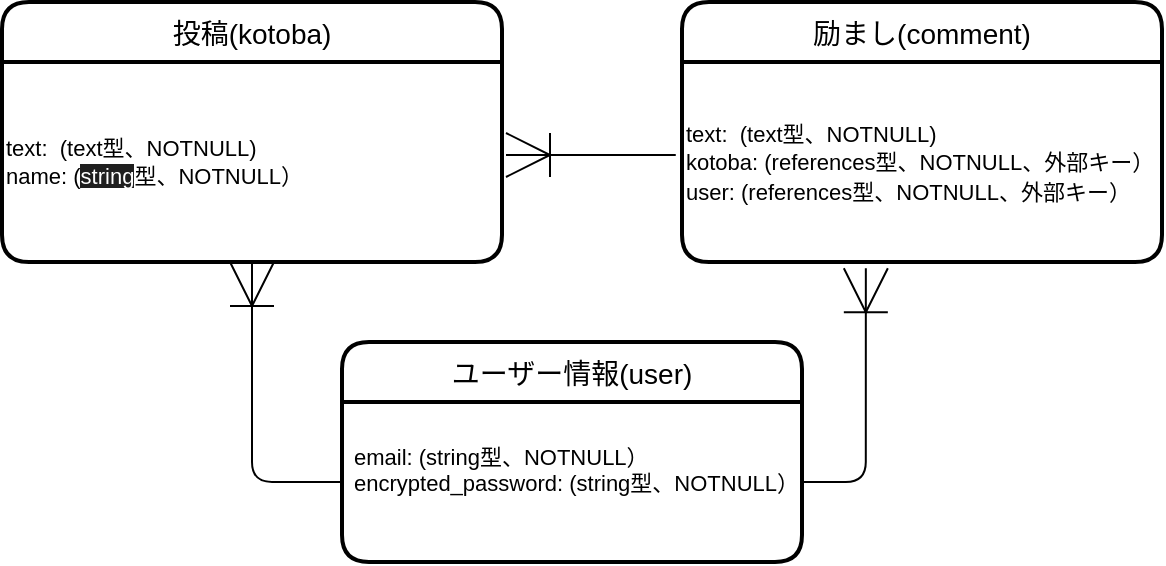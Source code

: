<mxfile>
    <diagram id="6SOgEylUuF8gjH2gtNq5" name="ページ1">
        <mxGraphModel dx="1403" dy="427" grid="1" gridSize="10" guides="1" tooltips="1" connect="1" arrows="1" fold="1" page="1" pageScale="1" pageWidth="827" pageHeight="1169" math="0" shadow="0">
            <root>
                <mxCell id="0"/>
                <mxCell id="1" parent="0"/>
                <mxCell id="2" value="投稿(kotoba)" style="swimlane;childLayout=stackLayout;horizontal=1;startSize=30;horizontalStack=0;rounded=1;fontSize=14;fontStyle=0;strokeWidth=2;resizeParent=0;resizeLast=1;shadow=0;dashed=0;align=center;" vertex="1" parent="1">
                    <mxGeometry x="-820" y="130" width="250" height="130" as="geometry"/>
                </mxCell>
                <mxCell id="9" value="text:&amp;nbsp;&amp;nbsp;(text型、NOTNULL)&lt;br&gt;name: (&lt;font color=&quot;#ffffff&quot;&gt;&lt;span style=&quot;background-color: rgb(31, 31, 31);&quot;&gt;string&lt;/span&gt;&lt;/font&gt;&lt;span style=&quot;background-color: initial;&quot;&gt;型、NOTNULL）&lt;/span&gt;" style="text;html=1;align=left;verticalAlign=middle;resizable=0;points=[];autosize=1;strokeColor=none;fillColor=none;fontSize=11;" vertex="1" parent="2">
                    <mxGeometry y="30" width="250" height="100" as="geometry"/>
                </mxCell>
                <mxCell id="4" value="ユーザー情報(user)" style="swimlane;childLayout=stackLayout;horizontal=1;startSize=30;horizontalStack=0;rounded=1;fontSize=14;fontStyle=0;strokeWidth=2;resizeParent=0;resizeLast=1;shadow=0;dashed=0;align=center;" vertex="1" parent="1">
                    <mxGeometry x="-650" y="300" width="230" height="110" as="geometry"/>
                </mxCell>
                <mxCell id="5" value="email: (string型、NOTNULL）&#10;encrypted_password: (string型、NOTNULL）&#10;" style="align=left;strokeColor=none;fillColor=none;spacingLeft=4;fontSize=11;verticalAlign=middle;resizable=0;rotatable=0;part=1;fontFamily=Helvetica;" vertex="1" parent="4">
                    <mxGeometry y="30" width="230" height="80" as="geometry"/>
                </mxCell>
                <mxCell id="6" value="励まし(comment)" style="swimlane;childLayout=stackLayout;horizontal=1;startSize=30;horizontalStack=0;rounded=1;fontSize=14;fontStyle=0;strokeWidth=2;resizeParent=0;resizeLast=1;shadow=0;dashed=0;align=center;" vertex="1" parent="1">
                    <mxGeometry x="-480" y="130" width="240" height="130" as="geometry"/>
                </mxCell>
                <mxCell id="8" value="&lt;font style=&quot;font-size: 11px;&quot;&gt;&lt;span style=&quot;&quot;&gt;text:&amp;nbsp;&amp;nbsp;(text型、NOTNULL)&lt;br&gt;&lt;/span&gt;kotoba: (references型、NOTNULL、外部キー）&lt;br&gt;&lt;/font&gt;&lt;span style=&quot;font-size: 11px;&quot;&gt;user: (references型、NOTNULL、外部キー）&lt;/span&gt;&lt;span style=&quot;&quot;&gt;&lt;br&gt;&lt;/span&gt;" style="text;html=1;align=left;verticalAlign=middle;resizable=0;points=[];autosize=1;strokeColor=none;fillColor=none;" vertex="1" parent="6">
                    <mxGeometry y="30" width="240" height="100" as="geometry"/>
                </mxCell>
                <mxCell id="10" value="" style="edgeStyle=orthogonalEdgeStyle;fontSize=12;html=1;endArrow=ERoneToMany;fontFamily=Helvetica;fontColor=#FFFFFF;entryX=0.5;entryY=1;entryDx=0;entryDy=0;exitX=0;exitY=0.5;exitDx=0;exitDy=0;endSize=20;startSize=20;" edge="1" parent="1" source="5" target="2">
                    <mxGeometry width="100" height="100" relative="1" as="geometry">
                        <mxPoint x="-580" y="330" as="sourcePoint"/>
                        <mxPoint x="-480" y="230" as="targetPoint"/>
                    </mxGeometry>
                </mxCell>
                <mxCell id="11" value="" style="edgeStyle=orthogonalEdgeStyle;fontSize=12;html=1;endArrow=ERoneToMany;fontFamily=Helvetica;fontColor=#FFFFFF;exitX=-0.013;exitY=0.465;exitDx=0;exitDy=0;endSize=20;startSize=20;exitPerimeter=0;entryX=1.008;entryY=0.465;entryDx=0;entryDy=0;entryPerimeter=0;" edge="1" parent="1" source="8" target="9">
                    <mxGeometry width="100" height="100" relative="1" as="geometry">
                        <mxPoint x="-620" y="380" as="sourcePoint"/>
                        <mxPoint x="-510" y="190" as="targetPoint"/>
                    </mxGeometry>
                </mxCell>
                <mxCell id="12" value="" style="edgeStyle=orthogonalEdgeStyle;fontSize=12;html=1;endArrow=ERoneToMany;fontFamily=Helvetica;fontColor=#FFFFFF;entryX=0.383;entryY=1.031;entryDx=0;entryDy=0;exitX=1;exitY=0.5;exitDx=0;exitDy=0;endSize=20;startSize=20;entryPerimeter=0;" edge="1" parent="1" source="5" target="8">
                    <mxGeometry width="100" height="100" relative="1" as="geometry">
                        <mxPoint x="-610" y="390" as="sourcePoint"/>
                        <mxPoint x="-675" y="280" as="targetPoint"/>
                    </mxGeometry>
                </mxCell>
            </root>
        </mxGraphModel>
    </diagram>
</mxfile>